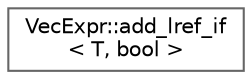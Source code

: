 digraph "Graphical Class Hierarchy"
{
 // LATEX_PDF_SIZE
  bgcolor="transparent";
  edge [fontname=Helvetica,fontsize=10,labelfontname=Helvetica,labelfontsize=10];
  node [fontname=Helvetica,fontsize=10,shape=box,height=0.2,width=0.4];
  rankdir="LR";
  Node0 [id="Node000000",label="VecExpr::add_lref_if\l\< T, bool \>",height=0.2,width=0.4,color="grey40", fillcolor="white", style="filled",URL="$structVecExpr_1_1add__lref__if.html",tooltip="Mechanism to conditionally (based on \"StoreAsRef\") add lvalue reference to a type."];
}
